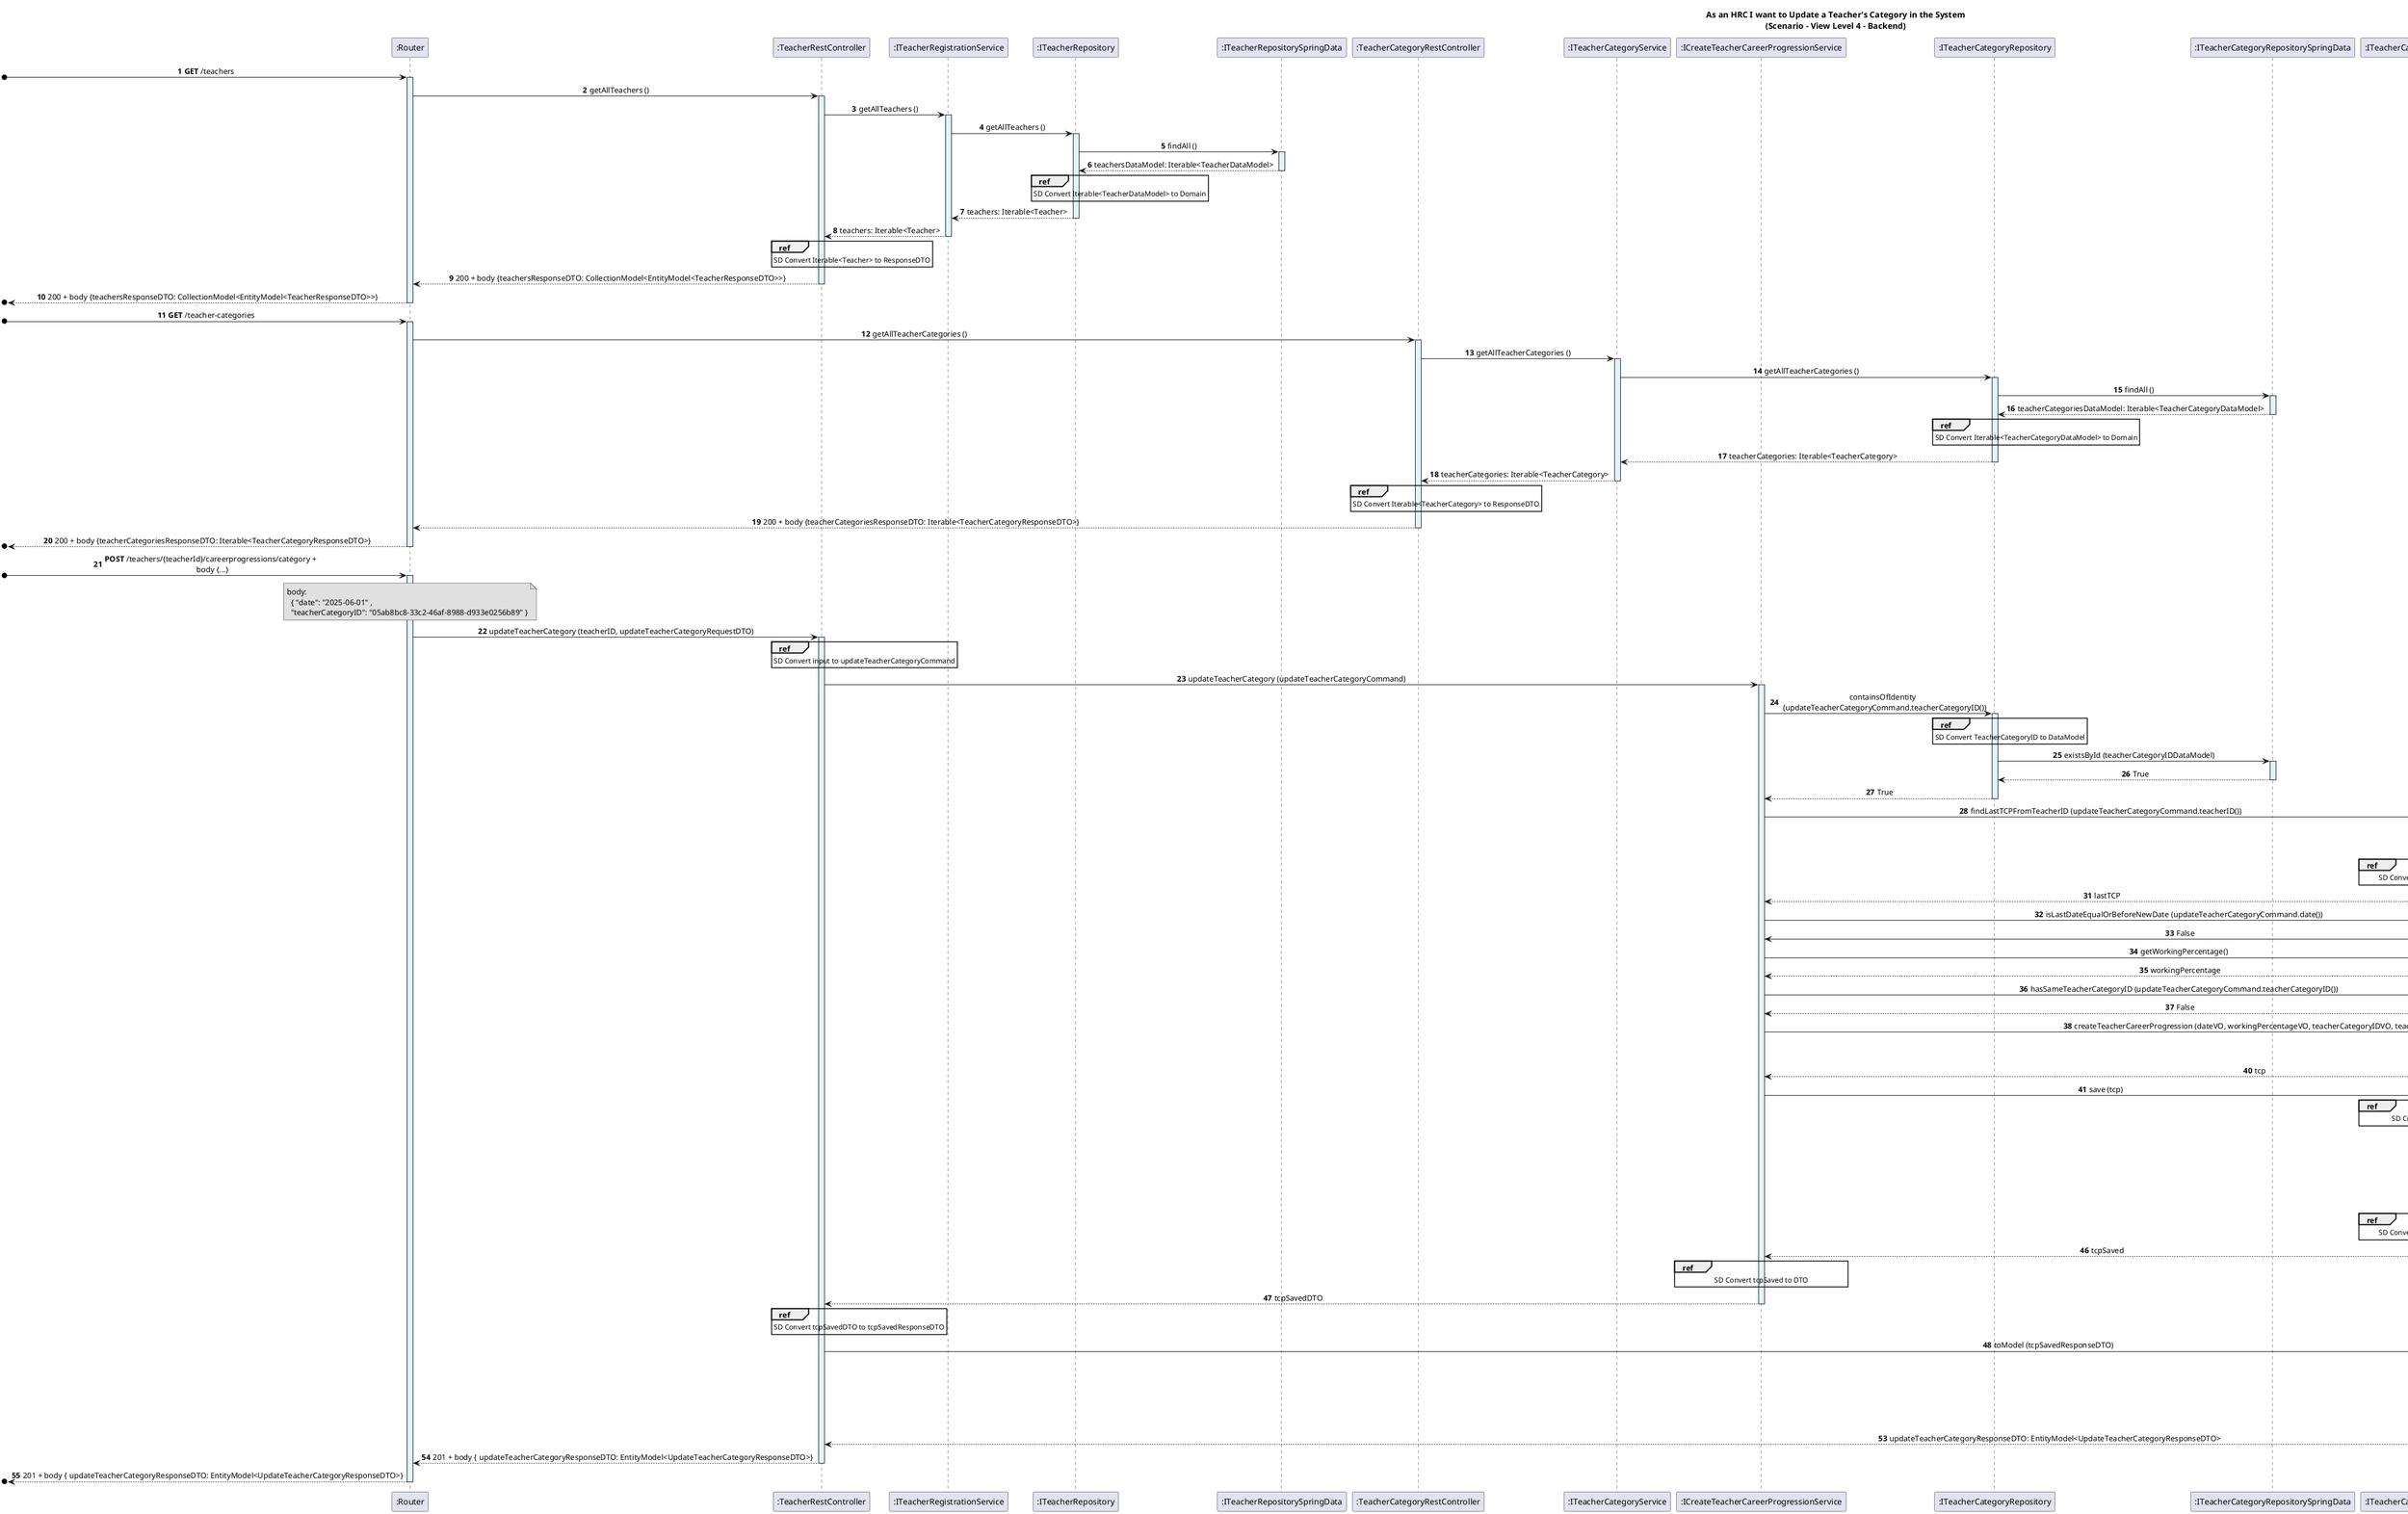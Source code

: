 @startuml
skinparam sequenceMessageAlign center
autonumber


title As an HRC I want to Update a Teacher's Category in the System\n(Scenario - View Level 4 - Backend)


participant ":Router" as router
participant ":TeacherRestController" as Controller
participant ":ITeacherRegistrationService" as TService
participant ":ITeacherRepository" as TRepository
participant ":ITeacherRepositorySpringData" as TRepositorySpringData
participant ":TeacherCategoryRestController" as TCController
participant ":ITeacherCategoryService" as TCService
participant ":ICreateTeacherCareerProgressionService" as service
participant ":ITeacherCategoryRepository" as TCRepository
participant ":ITeacherCategoryRepositorySpringData" as TCRepositorySpringData
participant ":ITeacherCareerProgressionRepository" as TCPRepo
participant "lastTCP:TeacherCareerProgression" as TCP
participant ":ITeacherCareerProgressionFactory" as factory
participant ":ITeacherCareerProgressionRepositorySpringData" as TCPRepoSpringData

' getAllTeachers () method

[o-> router: **GET** /teachers
activate router #E1F5FE

router -> Controller: getAllTeachers ()
activate Controller #E1F5FE

Controller -> TService: getAllTeachers ()
activate TService #E1F5FE

TService -> TRepository: getAllTeachers ()
activate TRepository #E1F5FE

TRepository -> TRepositorySpringData: findAll ()
activate TRepositorySpringData #E1F5FE

TRepositorySpringData --> TRepository: teachersDataModel: Iterable<TeacherDataModel>
deactivate TRepositorySpringData

ref over TRepository
   SD Convert Iterable<TeacherDataModel> to Domain
end

TRepository --> TService: teachers: Iterable<Teacher>
deactivate TRepository

TService --> Controller: teachers: Iterable<Teacher>
deactivate TService

ref over Controller
   SD Convert Iterable<Teacher> to ResponseDTO
end

Controller --> router: 200 + body {teachersResponseDTO: CollectionModel<EntityModel<TeacherResponseDTO>>}
deactivate Controller

[o<-- router: 200 + body {teachersResponseDTO: CollectionModel<EntityModel<TeacherResponseDTO>>}
deactivate router

' getAllTeacherCategories() method

[o-> router: **GET** /teacher-categories
activate router #E1F5FE

router -> TCController: getAllTeacherCategories ()
activate TCController #E1F5FE

TCController -> TCService: getAllTeacherCategories ()
activate TCService #E1F5FE

TCService -> TCRepository: getAllTeacherCategories ()
activate TCRepository #E1F5FE

TCRepository -> TCRepositorySpringData: findAll ()
activate TCRepositorySpringData #E1F5FE

TCRepositorySpringData --> TCRepository: teacherCategoriesDataModel: Iterable<TeacherCategoryDataModel>
deactivate TCRepositorySpringData

ref over TCRepository
   SD Convert Iterable<TeacherCategoryDataModel> to Domain
end

TCRepository --> TCService: teacherCategories: Iterable<TeacherCategory>
deactivate TCRepository

TCService --> TCController: teacherCategories: Iterable<TeacherCategory>
deactivate TCService

ref over TCController
   SD Convert Iterable<TeacherCategory> to ResponseDTO
end

TCController --> router: 200 + body {teacherCategoriesResponseDTO: Iterable<TeacherCategoryResponseDTO>}
deactivate TCController

[o<-- router: 200 + body {teacherCategoriesResponseDTO: Iterable<TeacherCategoryResponseDTO>}
deactivate router

' updateTeacherCategory() method

[o-> router: **POST** /teachers/{teacherId}/careerprogressions/category + \n body {...}
activate router #E1F5FE

note over router #E0E0E0
  body:
    { "date": "2025-06-01" ,
    "teacherCategoryID": "05ab8bc8-33c2-46af-8988-d933e0256b89" }
end note

router -> Controller: updateTeacherCategory (teacherID, updateTeacherCategoryRequestDTO)
activate Controller #E1F5FE

ref over Controller
   SD Convert input to updateTeacherCategoryCommand
end

Controller -> service : updateTeacherCategory (updateTeacherCategoryCommand)
activate service #E1F5FE

service -> TCRepository :  containsOfIdentity \n (updateTeacherCategoryCommand.teacherCategoryID())
activate TCRepository #E1F5FE

ref over TCRepository
   SD Convert TeacherCategoryID to DataModel
end

TCRepository -> TCRepositorySpringData: existsById (teacherCategoryIDDataModel)
activate TCRepositorySpringData #E1F5FE

TCRepositorySpringData --> TCRepository: True
deactivate TCRepositorySpringData

TCRepository --> service: True
deactivate

service -> TCPRepo : findLastTCPFromTeacherID (updateTeacherCategoryCommand.teacherID())
activate TCPRepo #E1F5FE

TCPRepo -> TCPRepoSpringData: findTopByTeacherIdOrderByDateDesc (teacherID: String)
activate TCPRepoSpringData #E1F5FE

TCPRepoSpringData --> TCPRepo: Optional<lastTCPDataModel>
deactivate TCPRepoSpringData

ref over TCPRepo
    SD Convert tcpDataModel to Domain
end

TCPRepo --> service : lastTCP
deactivate TCPRepo

service -> TCP : isLastDateEqualOrBeforeNewDate (updateTeacherCategoryCommand.date())
activate TCP #E1F5FE
TCP -> service : False
deactivate TCP

service -> TCP : getWorkingPercentage()
activate TCP #E1F5FE
TCP --> service : workingPercentage
deactivate TCP

service -> TCP : hasSameTeacherCategoryID (updateTeacherCategoryCommand.teacherCategoryID())
activate TCP #E1F5FE
TCP --> service : False
deactivate TCP

service -> factory : createTeacherCareerProgression (dateVO, workingPercentageVO, teacherCategoryIDVO, teacherIDVO)
activate factory #E1F5FE

create "tcp: TeacherCareerProgression"
factory -> "tcp: TeacherCareerProgression": create (dateVO, workingPercentageVO, teacherCategoryIDVO, teacherIDVO)

factory --> service : tcp
deactivate factory

service -> TCPRepo: save (tcp)
activate TCPRepo #E1F5FE

ref over TCPRepo
    SD Convert tcp to DataModel
end

TCPRepo -> TCPRepoSpringData: save (tcpDataModel)
activate TCPRepoSpringData #E1F5FE

TCPRepoSpringData -->o]: **INSERT INTO** Teacher_Career_Progression \n (id, teacherId, teacherCategoryId, date, workingPercentage) VALUES (...)

TCPRepoSpringData <--o] : teacherCareerProgressionSavedDataModel


TCPRepoSpringData --> TCPRepo: tcpSavedDataModel
deactivate TCPRepoSpringData

ref over TCPRepo
    SD Convert tcpDataModel to Domain
end

TCPRepo --> service: tcpSaved
deactivate TCPRepo

ref over service
    SD Convert tcpSaved to DTO
end

service --> Controller: tcpSavedDTO
deactivate service

ref over Controller
    SD Convert tcpSavedDTO to tcpSavedResponseDTO
end

participant ":ITeacherCareerProgressionHateoasAssembler" as hateoasAssembler
Controller -> hateoasAssembler: toModel (tcpSavedResponseDTO)
activate hateoasAssembler #E1F5FE

participant ":ITeacherCareerProgressionRestController" as tcpRestController
hateoasAssembler -> tcpRestController: getTeacherCareerProgressionByID (id: UpdateTeacherCategoryResponseDTO)
activate tcpRestController #E1F5FE

tcpRestController --> hateoasAssembler: href:"/teacher-career-progressions/{id}"
deactivate tcpRestController

hateoasAssembler -> tcpRestController: getAllTeacherCareerProgressions ()
activate tcpRestController #E1F5FE

tcpRestController --> hateoasAssembler: href:"/teacher-career-progressions"
deactivate tcpRestController

hateoasAssembler --> Controller: updateTeacherCategoryResponseDTO: EntityModel<UpdateTeacherCategoryResponseDTO>
deactivate hateoasAssembler

Controller --> router: 201 + body { updateTeacherCategoryResponseDTO: EntityModel<UpdateTeacherCategoryResponseDTO>}
deactivate Controller

[o<-- router: 201 + body { updateTeacherCategoryResponseDTO: EntityModel<UpdateTeacherCategoryResponseDTO>}
deactivate router


@enduml